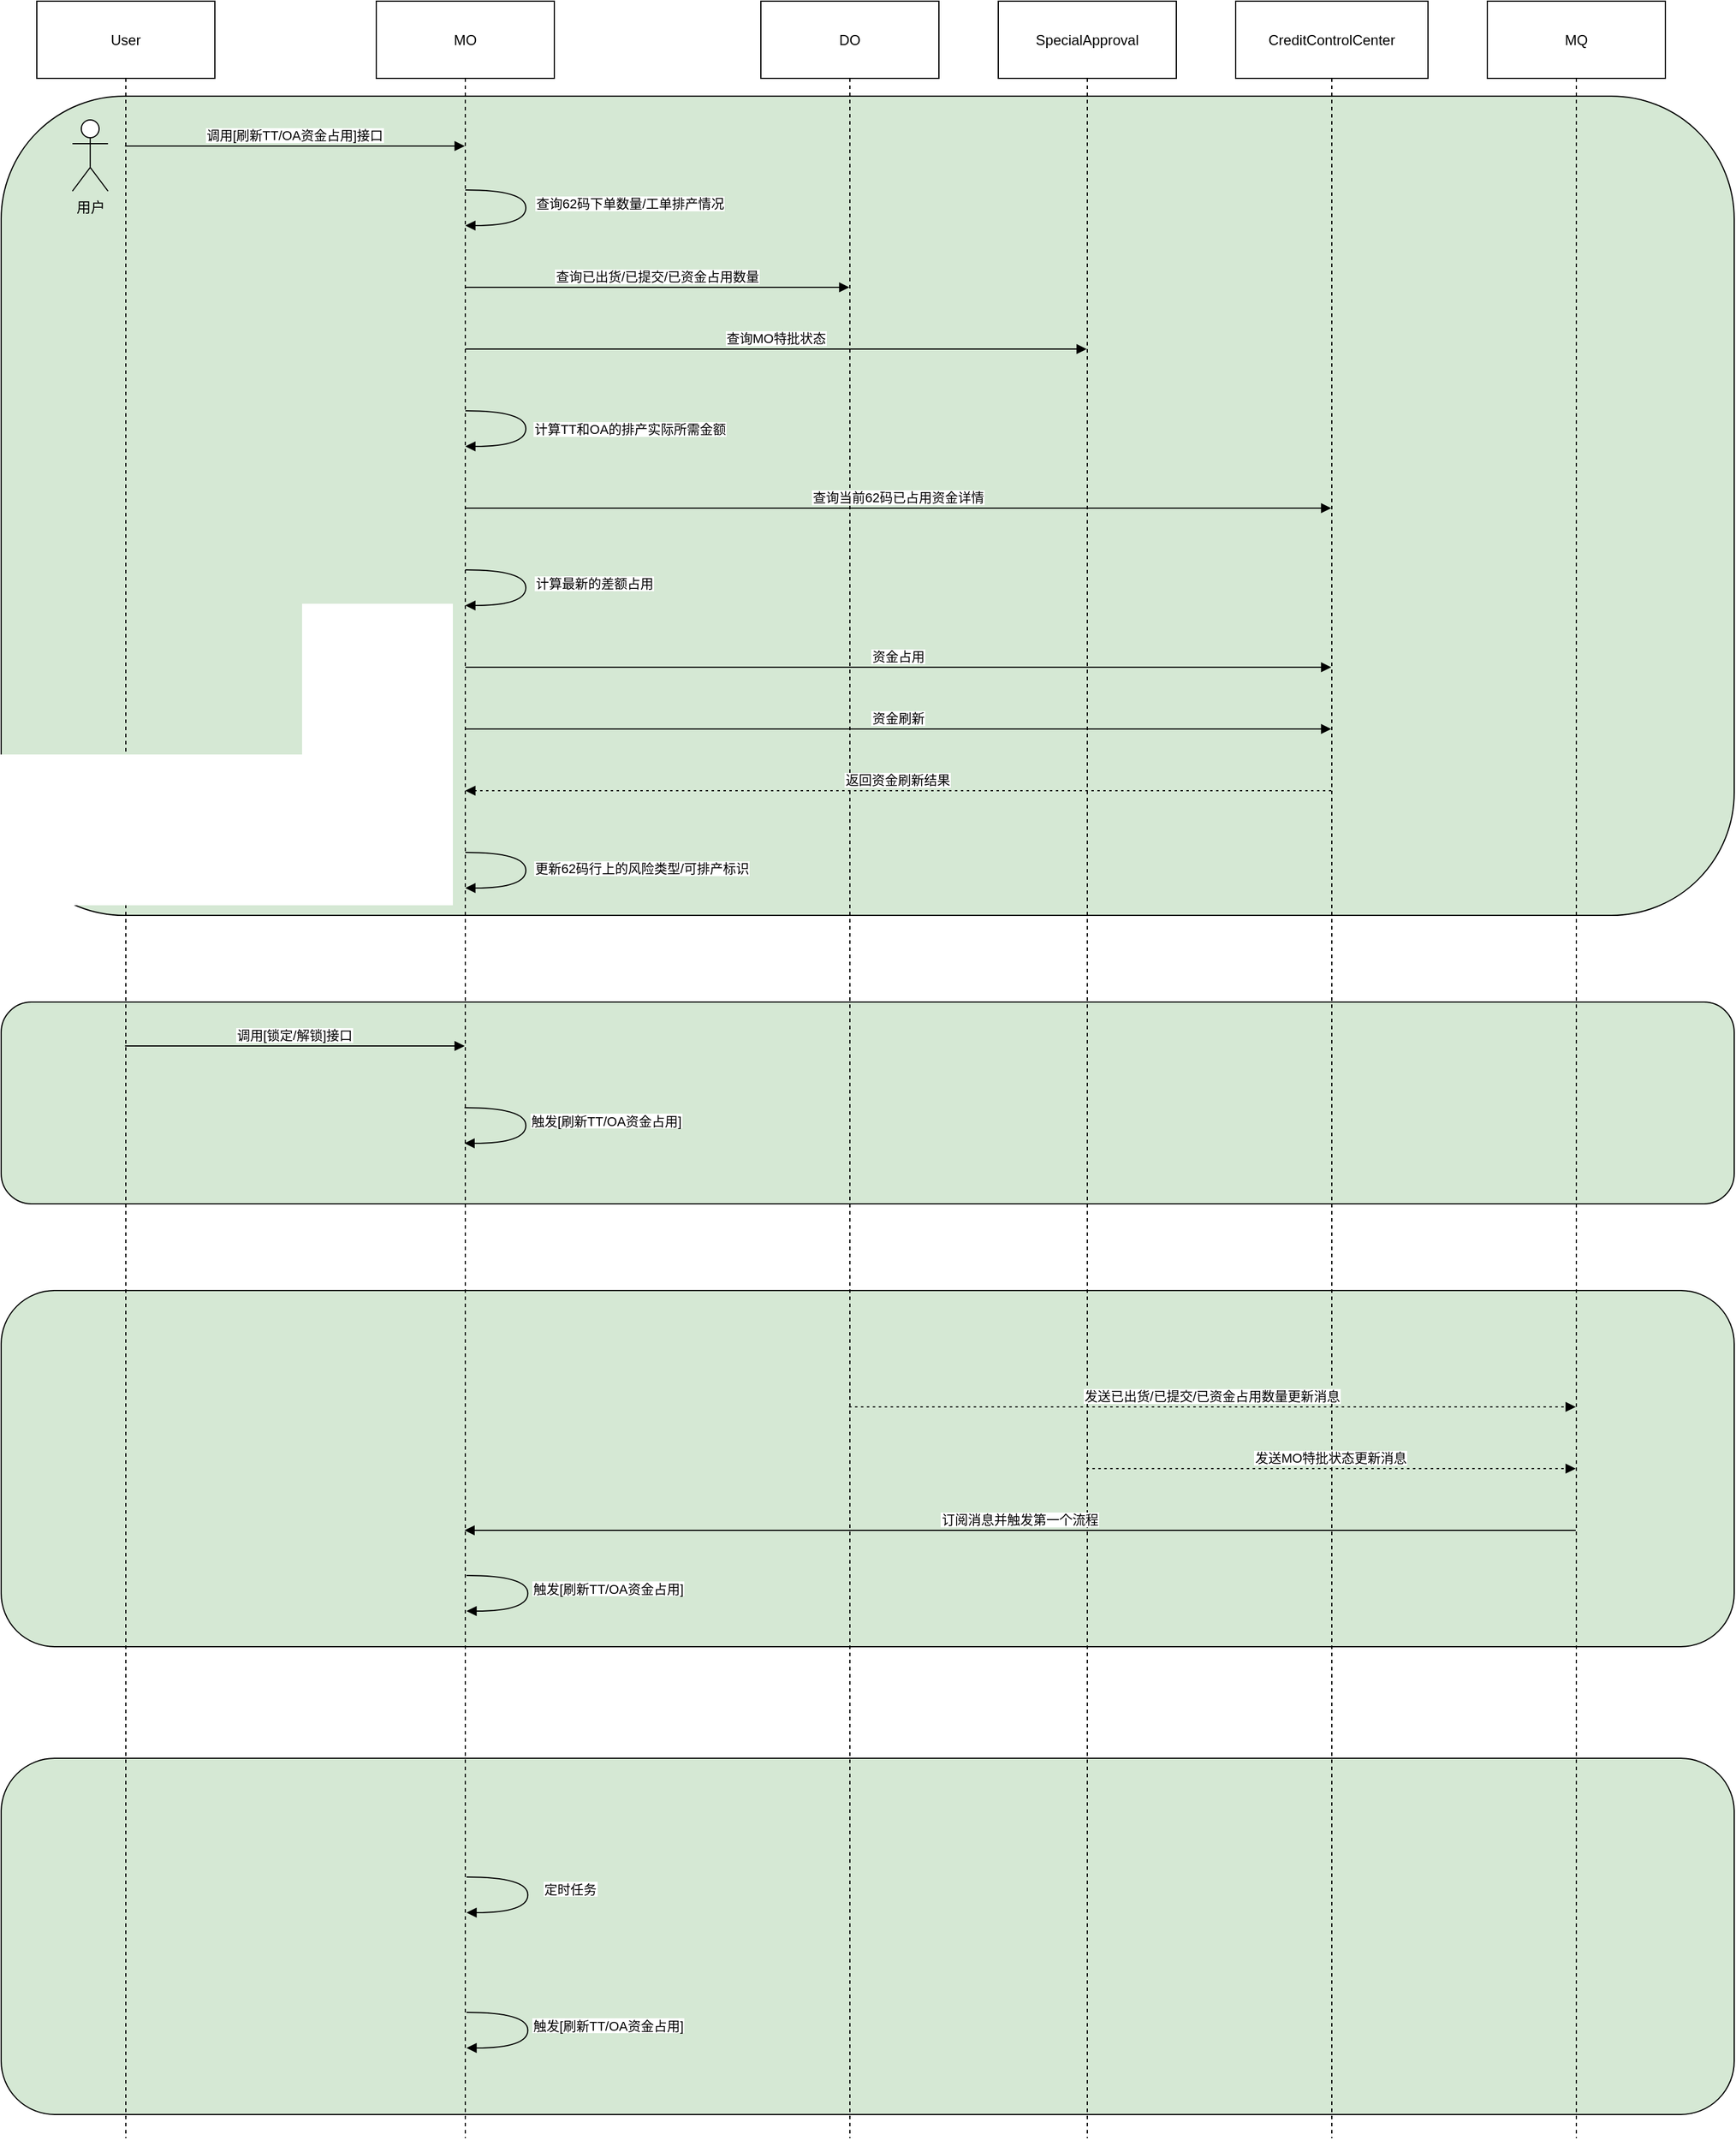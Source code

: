 <mxfile version="28.1.1">
  <diagram id="C5NioDderLb10LAesJQF" name="第 1 页">
    <mxGraphModel dx="2015" dy="726" grid="1" gridSize="10" guides="1" tooltips="1" connect="1" arrows="1" fold="1" page="1" pageScale="1" pageWidth="827" pageHeight="1169" math="0" shadow="0">
      <root>
        <mxCell id="0" />
        <mxCell id="1" parent="0" />
        <mxCell id="C7deDFVK92EXtW-6BP_k-26" value="" style="rounded=1;whiteSpace=wrap;html=1;fillColor=#D5E8D4;" vertex="1" parent="1">
          <mxGeometry x="-30" y="1480" width="1460" height="300" as="geometry" />
        </mxCell>
        <mxCell id="C7deDFVK92EXtW-6BP_k-24" value="" style="rounded=1;whiteSpace=wrap;html=1;fillColor=#D5E8D4;" vertex="1" parent="1">
          <mxGeometry x="-30" y="843" width="1460" height="170" as="geometry" />
        </mxCell>
        <mxCell id="C7deDFVK92EXtW-6BP_k-23" value="" style="rounded=1;whiteSpace=wrap;html=1;fillColor=#D5E8D4;" vertex="1" parent="1">
          <mxGeometry x="-30" y="1086" width="1460" height="300" as="geometry" />
        </mxCell>
        <mxCell id="bJO9nJOLajhvGZVp3YKl-24" value="" style="rounded=1;whiteSpace=wrap;html=1;fillColor=#D5E8D4;" parent="1" vertex="1">
          <mxGeometry x="-30" y="80" width="1460" height="690" as="geometry" />
        </mxCell>
        <mxCell id="2" value="User" style="shape=umlLifeline;perimeter=lifelinePerimeter;whiteSpace=wrap;container=1;dropTarget=0;collapsible=0;recursiveResize=0;outlineConnect=0;portConstraint=eastwest;newEdgeStyle={&quot;edgeStyle&quot;:&quot;elbowEdgeStyle&quot;,&quot;elbow&quot;:&quot;vertical&quot;,&quot;curved&quot;:0,&quot;rounded&quot;:0};size=65;" parent="1" vertex="1">
          <mxGeometry width="150" height="1800" as="geometry" />
        </mxCell>
        <mxCell id="3" value="MO" style="shape=umlLifeline;perimeter=lifelinePerimeter;whiteSpace=wrap;container=1;dropTarget=0;collapsible=0;recursiveResize=0;outlineConnect=0;portConstraint=eastwest;newEdgeStyle={&quot;edgeStyle&quot;:&quot;elbowEdgeStyle&quot;,&quot;elbow&quot;:&quot;vertical&quot;,&quot;curved&quot;:0,&quot;rounded&quot;:0};size=65;" parent="1" vertex="1">
          <mxGeometry x="286" width="150" height="1800" as="geometry" />
        </mxCell>
        <mxCell id="4" value="DO" style="shape=umlLifeline;perimeter=lifelinePerimeter;whiteSpace=wrap;container=1;dropTarget=0;collapsible=0;recursiveResize=0;outlineConnect=0;portConstraint=eastwest;newEdgeStyle={&quot;edgeStyle&quot;:&quot;elbowEdgeStyle&quot;,&quot;elbow&quot;:&quot;vertical&quot;,&quot;curved&quot;:0,&quot;rounded&quot;:0};size=65;" parent="1" vertex="1">
          <mxGeometry x="610" width="150" height="1800" as="geometry" />
        </mxCell>
        <mxCell id="5" value="SpecialApproval" style="shape=umlLifeline;perimeter=lifelinePerimeter;whiteSpace=wrap;container=1;dropTarget=0;collapsible=0;recursiveResize=0;outlineConnect=0;portConstraint=eastwest;newEdgeStyle={&quot;edgeStyle&quot;:&quot;elbowEdgeStyle&quot;,&quot;elbow&quot;:&quot;vertical&quot;,&quot;curved&quot;:0,&quot;rounded&quot;:0};size=65;" parent="1" vertex="1">
          <mxGeometry x="810" width="150" height="1800" as="geometry" />
        </mxCell>
        <mxCell id="6" value="CreditControlCenter" style="shape=umlLifeline;perimeter=lifelinePerimeter;whiteSpace=wrap;container=1;dropTarget=0;collapsible=0;recursiveResize=0;outlineConnect=0;portConstraint=eastwest;newEdgeStyle={&quot;edgeStyle&quot;:&quot;elbowEdgeStyle&quot;,&quot;elbow&quot;:&quot;vertical&quot;,&quot;curved&quot;:0,&quot;rounded&quot;:0};size=65;" parent="1" vertex="1">
          <mxGeometry x="1010" width="162" height="1800" as="geometry" />
        </mxCell>
        <mxCell id="7" value="MQ" style="shape=umlLifeline;perimeter=lifelinePerimeter;whiteSpace=wrap;container=1;dropTarget=0;collapsible=0;recursiveResize=0;outlineConnect=0;portConstraint=eastwest;newEdgeStyle={&quot;edgeStyle&quot;:&quot;elbowEdgeStyle&quot;,&quot;elbow&quot;:&quot;vertical&quot;,&quot;curved&quot;:0,&quot;rounded&quot;:0};size=65;" parent="1" vertex="1">
          <mxGeometry x="1222" width="150" height="1800" as="geometry" />
        </mxCell>
        <mxCell id="8" value="调用[刷新TT/OA资金占用]接口" style="verticalAlign=bottom;edgeStyle=elbowEdgeStyle;elbow=vertical;curved=0;rounded=0;endArrow=block;" parent="1" edge="1">
          <mxGeometry relative="1" as="geometry">
            <Array as="points">
              <mxPoint x="227" y="122" />
            </Array>
            <mxPoint x="74.324" y="122" as="sourcePoint" />
            <mxPoint x="360.5" y="122" as="targetPoint" />
          </mxGeometry>
        </mxCell>
        <mxCell id="9" value="查询62码下单数量/工单排产情况" style="curved=1;endArrow=block;" parent="1" source="3" target="3" edge="1">
          <mxGeometry x="-0.061" y="88" relative="1" as="geometry">
            <Array as="points">
              <mxPoint x="412" y="159" />
              <mxPoint x="412" y="189" />
            </Array>
            <mxPoint as="offset" />
          </mxGeometry>
        </mxCell>
        <mxCell id="10" value="查询已出货/已提交/已资金占用数量" style="verticalAlign=bottom;edgeStyle=elbowEdgeStyle;elbow=vertical;curved=0;rounded=0;endArrow=block;" parent="1" source="3" target="4" edge="1">
          <mxGeometry relative="1" as="geometry">
            <Array as="points">
              <mxPoint x="532" y="241" />
            </Array>
          </mxGeometry>
        </mxCell>
        <mxCell id="11" value="查询MO特批状态" style="verticalAlign=bottom;edgeStyle=elbowEdgeStyle;elbow=vertical;curved=0;rounded=0;endArrow=block;" parent="1" source="3" target="5" edge="1">
          <mxGeometry relative="1" as="geometry">
            <Array as="points">
              <mxPoint x="632" y="293" />
            </Array>
          </mxGeometry>
        </mxCell>
        <mxCell id="12" value="计算TT和OA的排产实际所需金额" style="curved=1;endArrow=block;" parent="1" source="3" target="3" edge="1">
          <mxGeometry y="88" relative="1" as="geometry">
            <Array as="points">
              <mxPoint x="412" y="345" />
              <mxPoint x="412" y="375" />
            </Array>
            <mxPoint as="offset" />
          </mxGeometry>
        </mxCell>
        <mxCell id="13" value="查询当前62码已占用资金详情" style="verticalAlign=bottom;edgeStyle=elbowEdgeStyle;elbow=vertical;curved=0;rounded=0;endArrow=block;" parent="1" source="3" target="6" edge="1">
          <mxGeometry relative="1" as="geometry">
            <Array as="points">
              <mxPoint x="735" y="427" />
            </Array>
          </mxGeometry>
        </mxCell>
        <mxCell id="14" value="计算最新的差额占用" style="curved=1;endArrow=block;" parent="1" source="3" target="3" edge="1">
          <mxGeometry x="-0.061" y="58" relative="1" as="geometry">
            <Array as="points">
              <mxPoint x="412" y="479" />
              <mxPoint x="412" y="509" />
            </Array>
            <mxPoint as="offset" />
          </mxGeometry>
        </mxCell>
        <mxCell id="15" value="资金占用" style="verticalAlign=bottom;edgeStyle=elbowEdgeStyle;elbow=vertical;curved=0;rounded=0;endArrow=block;" parent="1" source="3" target="6" edge="1">
          <mxGeometry relative="1" as="geometry">
            <Array as="points">
              <mxPoint x="735" y="561" />
            </Array>
          </mxGeometry>
        </mxCell>
        <mxCell id="16" value="资金刷新" style="verticalAlign=bottom;edgeStyle=elbowEdgeStyle;elbow=vertical;curved=0;rounded=0;endArrow=block;" parent="1" source="3" target="6" edge="1">
          <mxGeometry relative="1" as="geometry">
            <Array as="points">
              <mxPoint x="735" y="613" />
            </Array>
          </mxGeometry>
        </mxCell>
        <mxCell id="17" value="返回资金刷新结果" style="verticalAlign=bottom;edgeStyle=elbowEdgeStyle;elbow=vertical;curved=0;rounded=0;dashed=1;dashPattern=2 3;endArrow=block;" parent="1" source="6" target="3" edge="1">
          <mxGeometry relative="1" as="geometry">
            <Array as="points">
              <mxPoint x="738" y="665" />
            </Array>
          </mxGeometry>
        </mxCell>
        <mxCell id="18" value="更新62码行上的风险类型/可排产标识" style="curved=1;endArrow=block;" parent="1" source="3" target="3" edge="1">
          <mxGeometry x="-0.03" y="98" relative="1" as="geometry">
            <Array as="points">
              <mxPoint x="412" y="717" />
              <mxPoint x="412" y="747" />
            </Array>
            <mxPoint as="offset" />
          </mxGeometry>
        </mxCell>
        <mxCell id="19" value="发送已出货/已提交/已资金占用数量更新消息" style="verticalAlign=bottom;edgeStyle=elbowEdgeStyle;elbow=vertical;curved=0;rounded=0;dashed=1;dashPattern=2 3;endArrow=block;" parent="1" edge="1">
          <mxGeometry relative="1" as="geometry">
            <Array as="points">
              <mxPoint x="1000" y="1184" />
            </Array>
            <mxPoint x="684.324" y="1184" as="sourcePoint" />
            <mxPoint x="1296.5" y="1184" as="targetPoint" />
          </mxGeometry>
        </mxCell>
        <mxCell id="20" value="发送MO特批状态更新消息" style="verticalAlign=bottom;edgeStyle=elbowEdgeStyle;elbow=vertical;curved=0;rounded=0;dashed=1;dashPattern=2 3;endArrow=block;" parent="1" edge="1">
          <mxGeometry relative="1" as="geometry">
            <Array as="points">
              <mxPoint x="1100" y="1236" />
            </Array>
            <mxPoint x="884.324" y="1236" as="sourcePoint" />
            <mxPoint x="1296.5" y="1236" as="targetPoint" />
          </mxGeometry>
        </mxCell>
        <mxCell id="21" value="订阅消息并触发第一个流程" style="verticalAlign=bottom;edgeStyle=elbowEdgeStyle;elbow=vertical;curved=0;rounded=0;endArrow=block;" parent="1" edge="1">
          <mxGeometry relative="1" as="geometry">
            <Array as="points">
              <mxPoint x="841" y="1288" />
            </Array>
            <mxPoint x="1296.5" y="1288" as="sourcePoint" />
            <mxPoint x="360.324" y="1288" as="targetPoint" />
          </mxGeometry>
        </mxCell>
        <mxCell id="22" value="调用[锁定/解锁]接口" style="verticalAlign=bottom;edgeStyle=elbowEdgeStyle;elbow=vertical;curved=0;rounded=0;endArrow=block;" parent="1" edge="1">
          <mxGeometry relative="1" as="geometry">
            <Array as="points">
              <mxPoint x="227" y="880" />
            </Array>
            <mxPoint x="74.324" y="880" as="sourcePoint" />
            <mxPoint x="360.5" y="880" as="targetPoint" />
          </mxGeometry>
        </mxCell>
        <mxCell id="23" value="触发[刷新TT/OA资金占用]" style="curved=1;endArrow=block;" parent="1" edge="1">
          <mxGeometry x="-0.06" y="68" relative="1" as="geometry">
            <Array as="points">
              <mxPoint x="412" y="932" />
              <mxPoint x="412" y="962" />
            </Array>
            <mxPoint x="360.324" y="932" as="sourcePoint" />
            <mxPoint x="360.324" y="962" as="targetPoint" />
            <mxPoint as="offset" />
          </mxGeometry>
        </mxCell>
        <mxCell id="bJO9nJOLajhvGZVp3YKl-23" value="用户" style="shape=umlActor;verticalLabelPosition=bottom;verticalAlign=top;html=1;outlineConnect=0;" parent="1" vertex="1">
          <mxGeometry x="30" y="100" width="30" height="60" as="geometry" />
        </mxCell>
        <mxCell id="C7deDFVK92EXtW-6BP_k-25" value="触发[刷新TT/OA资金占用]" style="curved=1;endArrow=block;" edge="1" parent="1">
          <mxGeometry x="-0.06" y="68" relative="1" as="geometry">
            <Array as="points">
              <mxPoint x="413.676" y="1326" />
              <mxPoint x="413.676" y="1356" />
            </Array>
            <mxPoint x="362" y="1326" as="sourcePoint" />
            <mxPoint x="362" y="1356" as="targetPoint" />
            <mxPoint as="offset" />
          </mxGeometry>
        </mxCell>
        <mxCell id="C7deDFVK92EXtW-6BP_k-30" value="触发[刷新TT/OA资金占用]" style="curved=1;endArrow=block;" edge="1" parent="1">
          <mxGeometry x="-0.06" y="68" relative="1" as="geometry">
            <Array as="points">
              <mxPoint x="413.676" y="1694" />
              <mxPoint x="413.676" y="1724" />
            </Array>
            <mxPoint x="362" y="1694" as="sourcePoint" />
            <mxPoint x="362" y="1724" as="targetPoint" />
            <mxPoint as="offset" />
          </mxGeometry>
        </mxCell>
        <mxCell id="C7deDFVK92EXtW-6BP_k-33" value="定时任务" style="curved=1;endArrow=block;" edge="1" parent="1">
          <mxGeometry x="-0.075" y="36" relative="1" as="geometry">
            <Array as="points">
              <mxPoint x="413.676" y="1580" />
              <mxPoint x="413.676" y="1610" />
            </Array>
            <mxPoint x="362" y="1580" as="sourcePoint" />
            <mxPoint x="362" y="1610" as="targetPoint" />
            <mxPoint as="offset" />
          </mxGeometry>
        </mxCell>
      </root>
    </mxGraphModel>
  </diagram>
</mxfile>
